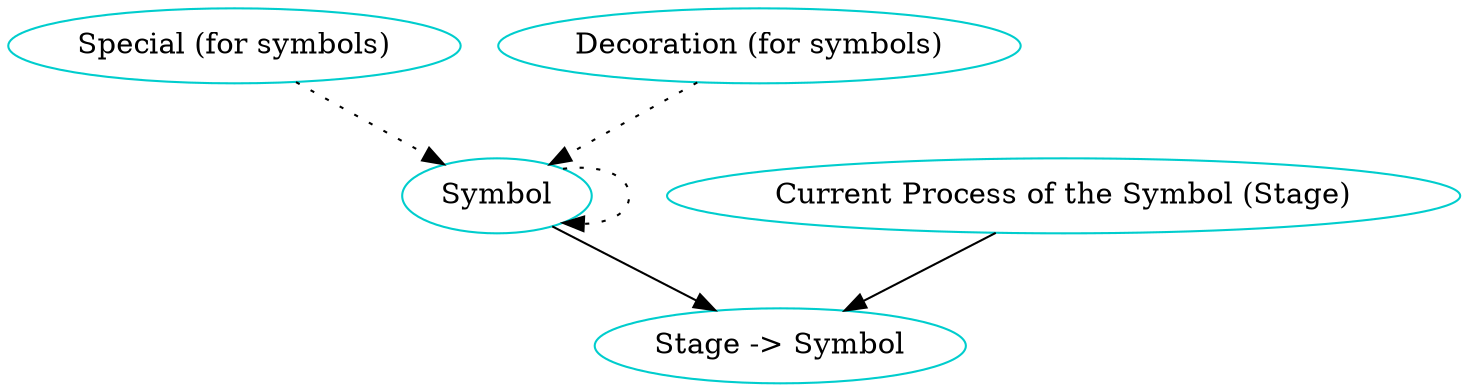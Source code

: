 digraph stagesymbol {

    Special -> Symbol [style="dotted"];
    Decoration -> Symbol [style="dotted"];
    Symbol -> Symbol [style="dotted"];
    Stage -> StageSymbol;
    Symbol -> StageSymbol;
    
    /* definitions for each type component */
	Stage 	    [shape=oval, color=cyan3, label="Current Process of the Symbol (Stage)"];
    StageSymbol [shape=oval, color=cyan3, label="Stage -> Symbol"];
    Decoration 	    [shape=oval, color=cyan3, label="Decoration (for symbols)"];
    Symbol 	    [shape=oval, color=cyan3, label="Symbol"];
    Special [shape=oval, color=cyan3, label="Special (for symbols)"];
}

/* dot -Tpng sample.dot -o sample.png */
